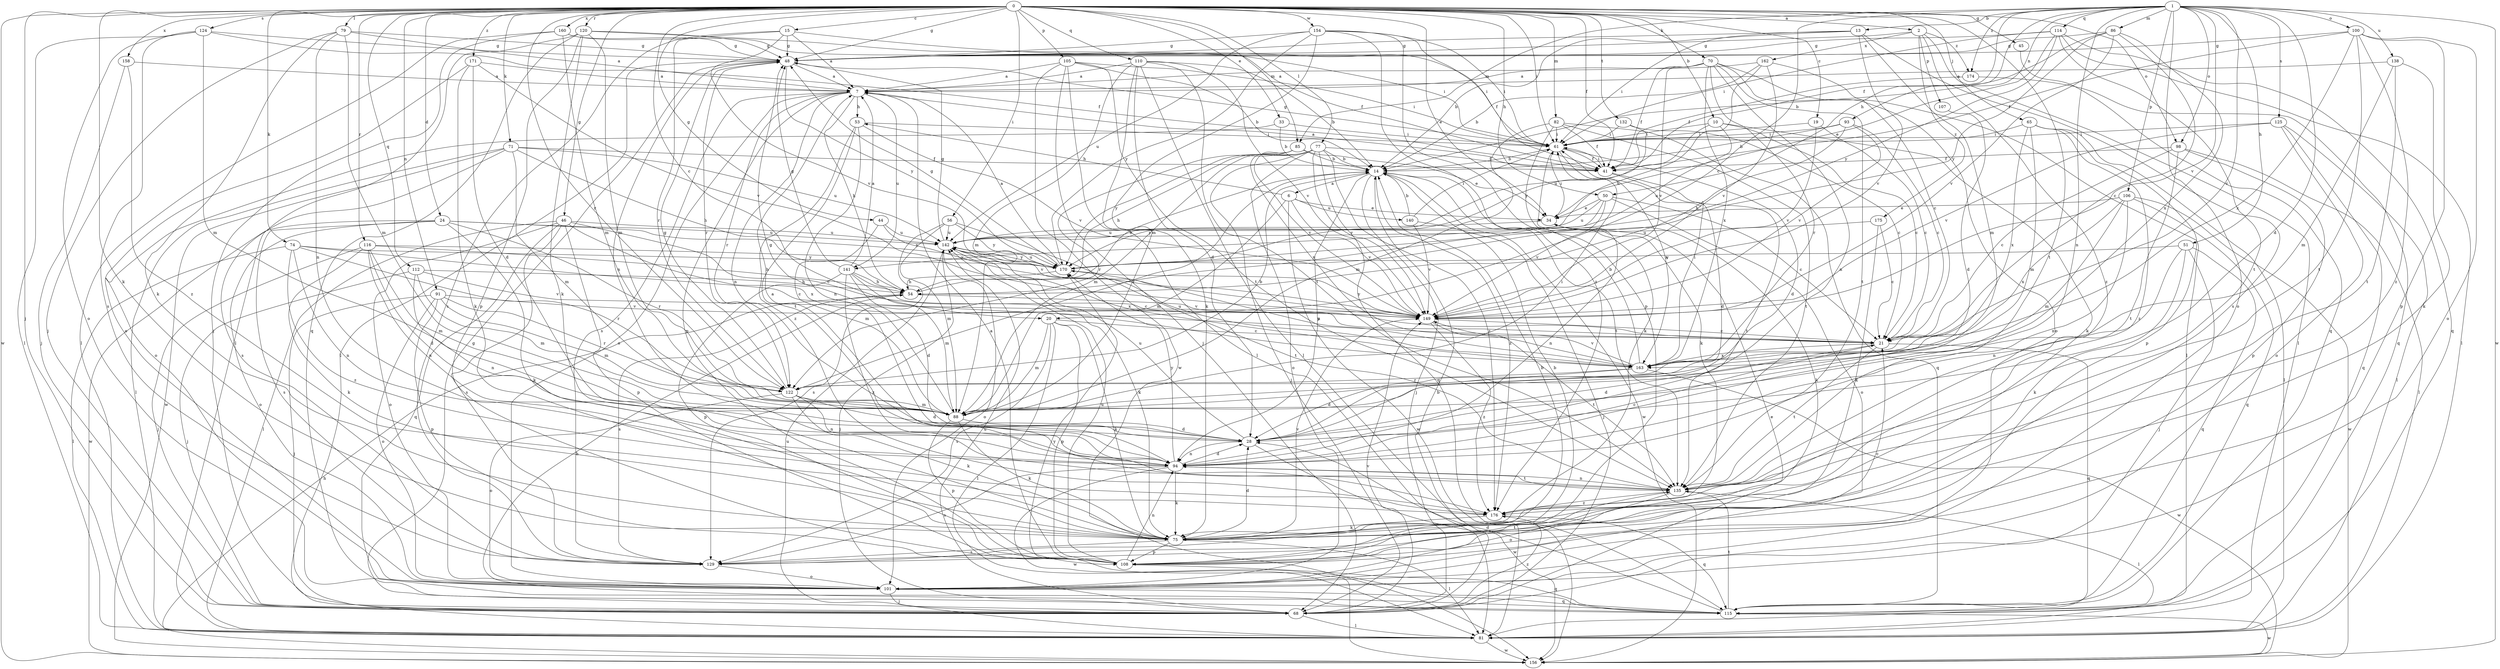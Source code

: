 strict digraph  {
0;
1;
2;
6;
7;
10;
13;
14;
15;
19;
20;
21;
24;
28;
33;
34;
41;
44;
45;
46;
48;
50;
51;
53;
54;
56;
61;
65;
68;
70;
71;
74;
75;
77;
79;
81;
82;
85;
86;
88;
91;
93;
94;
98;
100;
101;
105;
106;
107;
108;
110;
112;
114;
115;
116;
120;
122;
124;
125;
129;
132;
135;
138;
140;
141;
142;
149;
154;
156;
158;
160;
162;
163;
170;
171;
174;
175;
176;
0 -> 2  [label=a];
0 -> 10  [label=b];
0 -> 15  [label=c];
0 -> 19  [label=c];
0 -> 20  [label=c];
0 -> 24  [label=d];
0 -> 33  [label=e];
0 -> 34  [label=e];
0 -> 41  [label=f];
0 -> 44  [label=g];
0 -> 45  [label=g];
0 -> 46  [label=g];
0 -> 48  [label=g];
0 -> 50  [label=h];
0 -> 56  [label=i];
0 -> 61  [label=i];
0 -> 65  [label=j];
0 -> 68  [label=j];
0 -> 70  [label=k];
0 -> 71  [label=k];
0 -> 74  [label=k];
0 -> 75  [label=k];
0 -> 77  [label=l];
0 -> 79  [label=l];
0 -> 82  [label=m];
0 -> 85  [label=m];
0 -> 91  [label=n];
0 -> 98  [label=o];
0 -> 105  [label=p];
0 -> 110  [label=q];
0 -> 112  [label=q];
0 -> 116  [label=r];
0 -> 120  [label=r];
0 -> 122  [label=r];
0 -> 124  [label=s];
0 -> 132  [label=t];
0 -> 135  [label=t];
0 -> 154  [label=w];
0 -> 156  [label=w];
0 -> 158  [label=x];
0 -> 160  [label=x];
0 -> 171  [label=z];
1 -> 13  [label=b];
1 -> 20  [label=c];
1 -> 21  [label=c];
1 -> 28  [label=d];
1 -> 41  [label=f];
1 -> 50  [label=h];
1 -> 51  [label=h];
1 -> 85  [label=m];
1 -> 86  [label=m];
1 -> 93  [label=n];
1 -> 94  [label=n];
1 -> 98  [label=o];
1 -> 100  [label=o];
1 -> 101  [label=o];
1 -> 106  [label=p];
1 -> 114  [label=q];
1 -> 125  [label=s];
1 -> 138  [label=u];
1 -> 149  [label=v];
1 -> 156  [label=w];
1 -> 174  [label=z];
2 -> 48  [label=g];
2 -> 81  [label=l];
2 -> 107  [label=p];
2 -> 162  [label=x];
2 -> 174  [label=z];
2 -> 175  [label=z];
2 -> 176  [label=z];
6 -> 34  [label=e];
6 -> 53  [label=h];
6 -> 88  [label=m];
6 -> 140  [label=u];
6 -> 149  [label=v];
6 -> 156  [label=w];
7 -> 53  [label=h];
7 -> 54  [label=h];
7 -> 94  [label=n];
7 -> 101  [label=o];
7 -> 108  [label=p];
7 -> 122  [label=r];
7 -> 129  [label=s];
7 -> 141  [label=u];
10 -> 21  [label=c];
10 -> 61  [label=i];
10 -> 75  [label=k];
10 -> 141  [label=u];
10 -> 142  [label=u];
13 -> 14  [label=b];
13 -> 48  [label=g];
13 -> 61  [label=i];
13 -> 88  [label=m];
13 -> 129  [label=s];
13 -> 149  [label=v];
14 -> 6  [label=a];
14 -> 68  [label=j];
14 -> 94  [label=n];
14 -> 122  [label=r];
14 -> 135  [label=t];
14 -> 156  [label=w];
14 -> 176  [label=z];
15 -> 7  [label=a];
15 -> 48  [label=g];
15 -> 61  [label=i];
15 -> 122  [label=r];
15 -> 129  [label=s];
15 -> 149  [label=v];
19 -> 21  [label=c];
19 -> 61  [label=i];
19 -> 149  [label=v];
20 -> 21  [label=c];
20 -> 75  [label=k];
20 -> 81  [label=l];
20 -> 88  [label=m];
20 -> 108  [label=p];
20 -> 129  [label=s];
21 -> 28  [label=d];
21 -> 115  [label=q];
21 -> 135  [label=t];
21 -> 163  [label=x];
24 -> 75  [label=k];
24 -> 101  [label=o];
24 -> 122  [label=r];
24 -> 129  [label=s];
24 -> 142  [label=u];
24 -> 156  [label=w];
24 -> 170  [label=y];
28 -> 94  [label=n];
28 -> 142  [label=u];
28 -> 156  [label=w];
33 -> 14  [label=b];
33 -> 61  [label=i];
33 -> 101  [label=o];
34 -> 61  [label=i];
34 -> 75  [label=k];
34 -> 94  [label=n];
34 -> 142  [label=u];
41 -> 7  [label=a];
41 -> 28  [label=d];
41 -> 61  [label=i];
41 -> 135  [label=t];
44 -> 88  [label=m];
44 -> 142  [label=u];
44 -> 149  [label=v];
45 -> 115  [label=q];
46 -> 21  [label=c];
46 -> 81  [label=l];
46 -> 101  [label=o];
46 -> 108  [label=p];
46 -> 115  [label=q];
46 -> 129  [label=s];
46 -> 142  [label=u];
46 -> 163  [label=x];
48 -> 7  [label=a];
48 -> 81  [label=l];
48 -> 94  [label=n];
48 -> 122  [label=r];
48 -> 170  [label=y];
50 -> 21  [label=c];
50 -> 34  [label=e];
50 -> 101  [label=o];
50 -> 142  [label=u];
50 -> 149  [label=v];
50 -> 170  [label=y];
51 -> 68  [label=j];
51 -> 75  [label=k];
51 -> 94  [label=n];
51 -> 115  [label=q];
51 -> 170  [label=y];
53 -> 61  [label=i];
53 -> 94  [label=n];
53 -> 135  [label=t];
53 -> 149  [label=v];
53 -> 176  [label=z];
54 -> 14  [label=b];
54 -> 129  [label=s];
54 -> 149  [label=v];
56 -> 88  [label=m];
56 -> 129  [label=s];
56 -> 135  [label=t];
56 -> 142  [label=u];
56 -> 170  [label=y];
61 -> 14  [label=b];
61 -> 28  [label=d];
61 -> 41  [label=f];
61 -> 48  [label=g];
61 -> 75  [label=k];
61 -> 163  [label=x];
65 -> 61  [label=i];
65 -> 81  [label=l];
65 -> 88  [label=m];
65 -> 108  [label=p];
65 -> 163  [label=x];
65 -> 176  [label=z];
68 -> 14  [label=b];
68 -> 34  [label=e];
68 -> 48  [label=g];
68 -> 81  [label=l];
68 -> 142  [label=u];
68 -> 149  [label=v];
68 -> 176  [label=z];
70 -> 7  [label=a];
70 -> 41  [label=f];
70 -> 81  [label=l];
70 -> 94  [label=n];
70 -> 101  [label=o];
70 -> 122  [label=r];
70 -> 135  [label=t];
70 -> 149  [label=v];
70 -> 163  [label=x];
71 -> 41  [label=f];
71 -> 54  [label=h];
71 -> 81  [label=l];
71 -> 88  [label=m];
71 -> 129  [label=s];
71 -> 142  [label=u];
71 -> 156  [label=w];
74 -> 21  [label=c];
74 -> 81  [label=l];
74 -> 94  [label=n];
74 -> 122  [label=r];
74 -> 170  [label=y];
74 -> 176  [label=z];
75 -> 28  [label=d];
75 -> 81  [label=l];
75 -> 108  [label=p];
75 -> 129  [label=s];
75 -> 149  [label=v];
77 -> 14  [label=b];
77 -> 41  [label=f];
77 -> 54  [label=h];
77 -> 68  [label=j];
77 -> 88  [label=m];
77 -> 101  [label=o];
77 -> 115  [label=q];
77 -> 149  [label=v];
77 -> 170  [label=y];
77 -> 176  [label=z];
79 -> 7  [label=a];
79 -> 48  [label=g];
79 -> 68  [label=j];
79 -> 75  [label=k];
79 -> 88  [label=m];
79 -> 94  [label=n];
81 -> 142  [label=u];
81 -> 156  [label=w];
82 -> 41  [label=f];
82 -> 61  [label=i];
82 -> 75  [label=k];
82 -> 88  [label=m];
82 -> 115  [label=q];
82 -> 135  [label=t];
85 -> 14  [label=b];
85 -> 34  [label=e];
85 -> 122  [label=r];
85 -> 149  [label=v];
85 -> 163  [label=x];
86 -> 14  [label=b];
86 -> 21  [label=c];
86 -> 48  [label=g];
86 -> 149  [label=v];
86 -> 163  [label=x];
86 -> 170  [label=y];
88 -> 28  [label=d];
88 -> 48  [label=g];
88 -> 61  [label=i];
88 -> 75  [label=k];
88 -> 108  [label=p];
91 -> 68  [label=j];
91 -> 88  [label=m];
91 -> 101  [label=o];
91 -> 108  [label=p];
91 -> 122  [label=r];
91 -> 149  [label=v];
93 -> 14  [label=b];
93 -> 21  [label=c];
93 -> 54  [label=h];
93 -> 61  [label=i];
93 -> 149  [label=v];
94 -> 21  [label=c];
94 -> 28  [label=d];
94 -> 75  [label=k];
94 -> 129  [label=s];
94 -> 135  [label=t];
94 -> 156  [label=w];
94 -> 170  [label=y];
98 -> 21  [label=c];
98 -> 41  [label=f];
98 -> 81  [label=l];
98 -> 108  [label=p];
98 -> 135  [label=t];
100 -> 41  [label=f];
100 -> 48  [label=g];
100 -> 101  [label=o];
100 -> 108  [label=p];
100 -> 135  [label=t];
100 -> 163  [label=x];
100 -> 176  [label=z];
101 -> 68  [label=j];
101 -> 115  [label=q];
105 -> 7  [label=a];
105 -> 14  [label=b];
105 -> 61  [label=i];
105 -> 68  [label=j];
105 -> 81  [label=l];
105 -> 135  [label=t];
105 -> 156  [label=w];
106 -> 34  [label=e];
106 -> 88  [label=m];
106 -> 94  [label=n];
106 -> 115  [label=q];
106 -> 156  [label=w];
106 -> 163  [label=x];
107 -> 28  [label=d];
108 -> 7  [label=a];
108 -> 14  [label=b];
108 -> 21  [label=c];
108 -> 94  [label=n];
108 -> 115  [label=q];
108 -> 142  [label=u];
110 -> 7  [label=a];
110 -> 14  [label=b];
110 -> 28  [label=d];
110 -> 75  [label=k];
110 -> 81  [label=l];
110 -> 88  [label=m];
110 -> 135  [label=t];
110 -> 149  [label=v];
112 -> 54  [label=h];
112 -> 68  [label=j];
112 -> 88  [label=m];
112 -> 94  [label=n];
112 -> 149  [label=v];
114 -> 34  [label=e];
114 -> 48  [label=g];
114 -> 61  [label=i];
114 -> 81  [label=l];
114 -> 115  [label=q];
114 -> 135  [label=t];
114 -> 170  [label=y];
115 -> 28  [label=d];
115 -> 54  [label=h];
115 -> 135  [label=t];
115 -> 156  [label=w];
115 -> 170  [label=y];
116 -> 28  [label=d];
116 -> 54  [label=h];
116 -> 68  [label=j];
116 -> 75  [label=k];
116 -> 88  [label=m];
116 -> 94  [label=n];
116 -> 170  [label=y];
120 -> 41  [label=f];
120 -> 48  [label=g];
120 -> 75  [label=k];
120 -> 81  [label=l];
120 -> 88  [label=m];
120 -> 108  [label=p];
120 -> 115  [label=q];
122 -> 14  [label=b];
122 -> 28  [label=d];
122 -> 48  [label=g];
122 -> 75  [label=k];
122 -> 88  [label=m];
122 -> 94  [label=n];
122 -> 101  [label=o];
124 -> 41  [label=f];
124 -> 48  [label=g];
124 -> 81  [label=l];
124 -> 88  [label=m];
124 -> 101  [label=o];
124 -> 129  [label=s];
125 -> 61  [label=i];
125 -> 81  [label=l];
125 -> 101  [label=o];
125 -> 115  [label=q];
125 -> 149  [label=v];
129 -> 14  [label=b];
129 -> 101  [label=o];
129 -> 135  [label=t];
132 -> 21  [label=c];
132 -> 61  [label=i];
132 -> 170  [label=y];
135 -> 7  [label=a];
135 -> 81  [label=l];
135 -> 94  [label=n];
135 -> 101  [label=o];
135 -> 176  [label=z];
138 -> 7  [label=a];
138 -> 75  [label=k];
138 -> 88  [label=m];
138 -> 135  [label=t];
140 -> 14  [label=b];
140 -> 61  [label=i];
140 -> 68  [label=j];
140 -> 149  [label=v];
141 -> 7  [label=a];
141 -> 21  [label=c];
141 -> 28  [label=d];
141 -> 48  [label=g];
141 -> 54  [label=h];
141 -> 88  [label=m];
141 -> 108  [label=p];
141 -> 176  [label=z];
142 -> 48  [label=g];
142 -> 68  [label=j];
142 -> 75  [label=k];
142 -> 101  [label=o];
142 -> 163  [label=x];
142 -> 170  [label=y];
149 -> 21  [label=c];
149 -> 135  [label=t];
149 -> 170  [label=y];
149 -> 176  [label=z];
154 -> 41  [label=f];
154 -> 48  [label=g];
154 -> 61  [label=i];
154 -> 88  [label=m];
154 -> 108  [label=p];
154 -> 142  [label=u];
154 -> 170  [label=y];
154 -> 176  [label=z];
156 -> 54  [label=h];
158 -> 7  [label=a];
158 -> 68  [label=j];
158 -> 176  [label=z];
160 -> 48  [label=g];
160 -> 61  [label=i];
160 -> 68  [label=j];
160 -> 81  [label=l];
160 -> 88  [label=m];
162 -> 7  [label=a];
162 -> 14  [label=b];
162 -> 21  [label=c];
162 -> 54  [label=h];
162 -> 149  [label=v];
163 -> 14  [label=b];
163 -> 28  [label=d];
163 -> 61  [label=i];
163 -> 122  [label=r];
163 -> 142  [label=u];
163 -> 149  [label=v];
163 -> 156  [label=w];
163 -> 170  [label=y];
170 -> 7  [label=a];
170 -> 48  [label=g];
170 -> 54  [label=h];
170 -> 142  [label=u];
171 -> 7  [label=a];
171 -> 28  [label=d];
171 -> 75  [label=k];
171 -> 101  [label=o];
171 -> 149  [label=v];
174 -> 41  [label=f];
174 -> 115  [label=q];
175 -> 21  [label=c];
175 -> 75  [label=k];
175 -> 142  [label=u];
176 -> 75  [label=k];
176 -> 115  [label=q];
}
